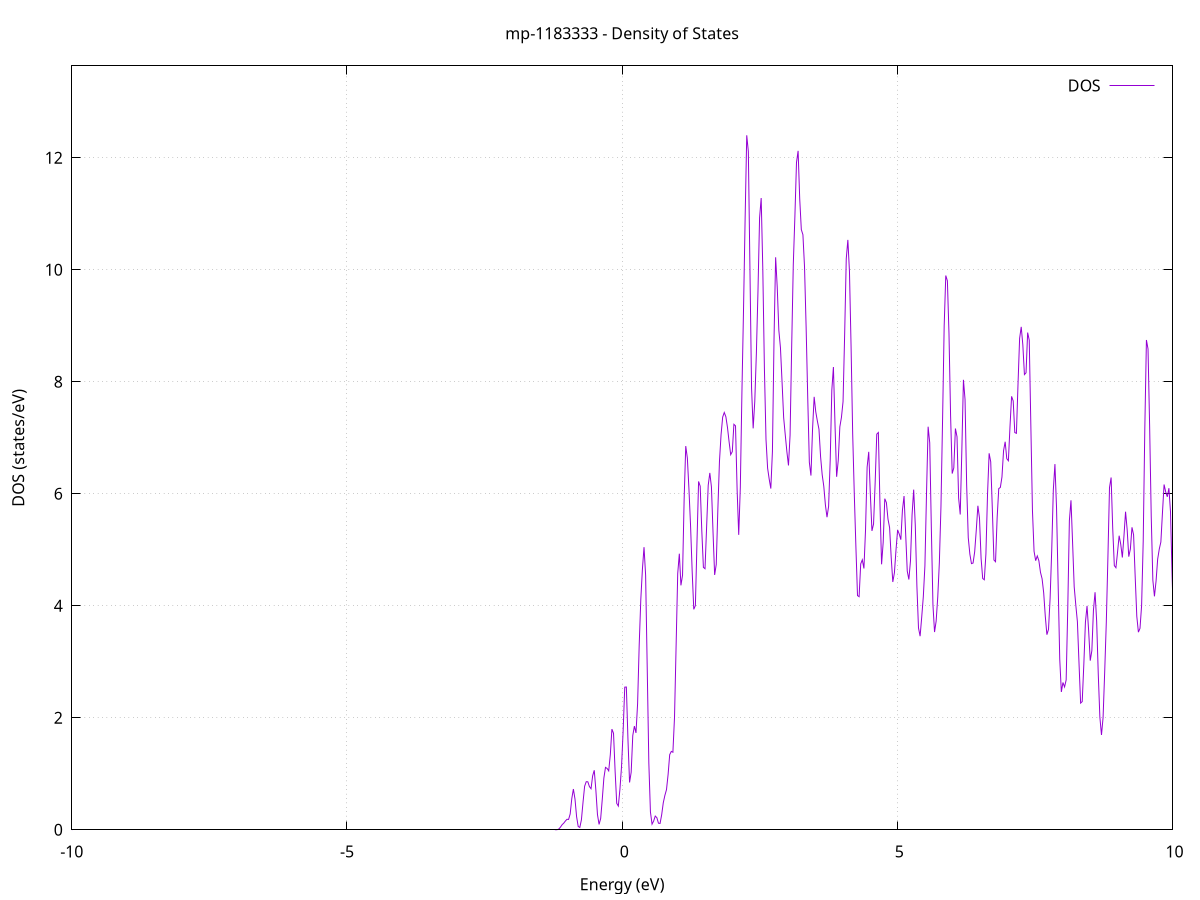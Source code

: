 set title 'mp-1183333 - Density of States'
set xlabel 'Energy (eV)'
set ylabel 'DOS (states/eV)'
set grid
set xrange [-10:10]
set yrange [0:13.643]
set xzeroaxis lt -1
set terminal png size 800,600
set output 'mp-1183333_dos_gnuplot.png'
plot '-' using 1:2 with lines title 'DOS'
-44.284500 0.000000
-44.255300 0.000000
-44.226100 0.000000
-44.197000 0.000000
-44.167800 0.000000
-44.138600 0.000000
-44.109500 0.000000
-44.080300 0.000000
-44.051100 0.000000
-44.022000 0.000000
-43.992800 0.000000
-43.963600 0.000000
-43.934500 0.000000
-43.905300 0.000000
-43.876100 0.000000
-43.847000 0.000000
-43.817800 0.000000
-43.788600 0.000000
-43.759500 0.000000
-43.730300 0.000000
-43.701100 0.000000
-43.672000 0.000000
-43.642800 0.000000
-43.613600 0.000000
-43.584500 0.000000
-43.555300 0.000000
-43.526100 0.000000
-43.497000 0.000000
-43.467800 0.000000
-43.438600 0.000000
-43.409500 0.000000
-43.380300 0.000000
-43.351200 0.000000
-43.322000 0.000000
-43.292800 0.000000
-43.263700 0.000000
-43.234500 0.000000
-43.205300 0.000000
-43.176200 0.000000
-43.147000 0.000000
-43.117800 0.000000
-43.088700 0.000000
-43.059500 0.000000
-43.030300 0.000000
-43.001200 0.000000
-42.972000 0.000000
-42.942800 0.000000
-42.913700 0.000000
-42.884500 0.000000
-42.855300 0.000000
-42.826200 0.000000
-42.797000 0.000000
-42.767800 0.000000
-42.738700 0.000000
-42.709500 0.000000
-42.680300 0.000000
-42.651200 0.000000
-42.622000 0.000000
-42.592800 0.000000
-42.563700 0.000000
-42.534500 0.000000
-42.505300 0.000000
-42.476200 0.000000
-42.447000 0.000000
-42.417800 0.000000
-42.388700 0.000000
-42.359500 0.000000
-42.330400 0.000000
-42.301200 0.000000
-42.272000 0.000000
-42.242900 0.000000
-42.213700 0.000000
-42.184500 0.000000
-42.155400 0.000000
-42.126200 0.000000
-42.097000 0.000000
-42.067900 0.000000
-42.038700 0.000000
-42.009500 0.000000
-41.980400 0.000000
-41.951200 0.000000
-41.922000 0.000000
-41.892900 0.000000
-41.863700 0.000000
-41.834500 0.000000
-41.805400 0.000000
-41.776200 0.001700
-41.747000 0.041400
-41.717900 0.518900
-41.688700 3.388800
-41.659500 11.586000
-41.630400 20.792900
-41.601200 19.616300
-41.572000 9.727000
-41.542900 2.530800
-41.513700 0.344500
-41.484500 0.024400
-41.455400 0.000900
-41.426200 0.000000
-41.397100 0.000000
-41.367900 0.000000
-41.338700 0.000000
-41.309600 0.000000
-41.280400 0.000000
-41.251200 0.000000
-41.222100 0.000000
-41.192900 0.000000
-41.163700 0.000000
-41.134600 0.000000
-41.105400 0.000000
-41.076200 0.000000
-41.047100 0.000000
-41.017900 0.000000
-40.988700 0.000000
-40.959600 0.000000
-40.930400 0.000000
-40.901200 0.000000
-40.872100 0.000000
-40.842900 0.000000
-40.813700 0.000000
-40.784600 0.000000
-40.755400 0.000000
-40.726200 0.000000
-40.697100 0.000000
-40.667900 0.000000
-40.638700 0.000000
-40.609600 0.000000
-40.580400 0.000000
-40.551200 0.000000
-40.522100 0.000000
-40.492900 0.000000
-40.463700 0.000000
-40.434600 0.000000
-40.405400 0.000000
-40.376300 0.000000
-40.347100 0.000000
-40.317900 0.000000
-40.288800 0.000000
-40.259600 0.000000
-40.230400 0.000000
-40.201300 0.000000
-40.172100 0.000000
-40.142900 0.000000
-40.113800 0.000000
-40.084600 0.000000
-40.055400 0.000000
-40.026300 0.000000
-39.997100 0.000000
-39.967900 0.000000
-39.938800 0.000000
-39.909600 0.000000
-39.880400 0.000000
-39.851300 0.000000
-39.822100 0.000000
-39.792900 0.000000
-39.763800 0.000000
-39.734600 0.000000
-39.705400 0.000000
-39.676300 0.000000
-39.647100 0.000000
-39.617900 0.000000
-39.588800 0.000000
-39.559600 0.000000
-39.530400 0.000000
-39.501300 0.000000
-39.472100 0.000000
-39.443000 0.000000
-39.413800 0.000000
-39.384600 0.000000
-39.355500 0.000000
-39.326300 0.000000
-39.297100 0.000000
-39.268000 0.000000
-39.238800 0.000000
-39.209600 0.000000
-39.180500 0.000000
-39.151300 0.000000
-39.122100 0.000000
-39.093000 0.000000
-39.063800 0.000000
-39.034600 0.000000
-39.005500 0.000000
-38.976300 0.000000
-38.947100 0.000000
-38.918000 0.000000
-38.888800 0.000000
-38.859600 0.000000
-38.830500 0.000000
-38.801300 0.000000
-38.772100 0.000000
-38.743000 0.000000
-38.713800 0.000000
-38.684600 0.000000
-38.655500 0.000000
-38.626300 0.000000
-38.597100 0.000000
-38.568000 0.000000
-38.538800 0.000000
-38.509700 0.000000
-38.480500 0.000000
-38.451300 0.000000
-38.422200 0.000000
-38.393000 0.000000
-38.363800 0.000000
-38.334700 0.000000
-38.305500 0.000000
-38.276300 0.000000
-38.247200 0.000000
-38.218000 0.000000
-38.188800 0.000000
-38.159700 0.000000
-38.130500 0.000000
-38.101300 0.000000
-38.072200 0.000000
-38.043000 0.000000
-38.013800 0.000000
-37.984700 0.000000
-37.955500 0.000000
-37.926300 0.000000
-37.897200 0.000000
-37.868000 0.000000
-37.838800 0.000000
-37.809700 0.000000
-37.780500 0.000000
-37.751300 0.000000
-37.722200 0.000000
-37.693000 0.000000
-37.663800 0.000000
-37.634700 0.000000
-37.605500 0.000000
-37.576300 0.000000
-37.547200 0.000000
-37.518000 0.000000
-37.488900 0.000000
-37.459700 0.000000
-37.430500 0.000000
-37.401400 0.000000
-37.372200 0.000000
-37.343000 0.000000
-37.313900 0.000000
-37.284700 0.000000
-37.255500 0.000000
-37.226400 0.000000
-37.197200 0.000000
-37.168000 0.000000
-37.138900 0.000000
-37.109700 0.000000
-37.080500 0.000000
-37.051400 0.000000
-37.022200 0.000000
-36.993000 0.000000
-36.963900 0.000000
-36.934700 0.000000
-36.905500 0.000000
-36.876400 0.000000
-36.847200 0.000000
-36.818000 0.000000
-36.788900 0.000000
-36.759700 0.000000
-36.730500 0.000000
-36.701400 0.000000
-36.672200 0.000000
-36.643000 0.000000
-36.613900 0.000000
-36.584700 0.000000
-36.555600 0.000000
-36.526400 0.000000
-36.497200 0.000000
-36.468100 0.000000
-36.438900 0.000000
-36.409700 0.000000
-36.380600 0.000000
-36.351400 0.000000
-36.322200 0.000000
-36.293100 0.000000
-36.263900 0.000000
-36.234700 0.000000
-36.205600 0.000000
-36.176400 0.000000
-36.147200 0.000000
-36.118100 0.000000
-36.088900 0.000000
-36.059700 0.000000
-36.030600 0.000000
-36.001400 0.000000
-35.972200 0.000000
-35.943100 0.000000
-35.913900 0.000000
-35.884700 0.000000
-35.855600 0.000000
-35.826400 0.000000
-35.797200 0.000000
-35.768100 0.000000
-35.738900 0.000000
-35.709700 0.000000
-35.680600 0.000000
-35.651400 0.000000
-35.622200 0.000000
-35.593100 0.000000
-35.563900 0.000000
-35.534800 0.000000
-35.505600 0.000000
-35.476400 0.000000
-35.447300 0.000000
-35.418100 0.000000
-35.388900 0.000000
-35.359800 0.000000
-35.330600 0.000000
-35.301400 0.000000
-35.272300 0.000000
-35.243100 0.000000
-35.213900 0.000000
-35.184800 0.000000
-35.155600 0.000000
-35.126400 0.000000
-35.097300 0.000000
-35.068100 0.000000
-35.038900 0.000000
-35.009800 0.000000
-34.980600 0.000000
-34.951400 0.000000
-34.922300 0.000000
-34.893100 0.000000
-34.863900 0.000000
-34.834800 0.000000
-34.805600 0.000000
-34.776400 0.000000
-34.747300 0.000000
-34.718100 0.000000
-34.688900 0.000000
-34.659800 0.000000
-34.630600 0.000000
-34.601500 0.000000
-34.572300 0.000000
-34.543100 0.000000
-34.514000 0.000000
-34.484800 0.000000
-34.455600 0.000000
-34.426500 0.000000
-34.397300 0.000000
-34.368100 0.000000
-34.339000 0.000000
-34.309800 0.000000
-34.280600 0.000000
-34.251500 0.000000
-34.222300 0.000000
-34.193100 0.000000
-34.164000 0.000000
-34.134800 0.000000
-34.105600 0.000000
-34.076500 0.000000
-34.047300 0.000000
-34.018100 0.000000
-33.989000 0.000000
-33.959800 0.000000
-33.930600 0.000000
-33.901500 0.000000
-33.872300 0.000000
-33.843100 0.000000
-33.814000 0.000000
-33.784800 0.000000
-33.755600 0.000000
-33.726500 0.000000
-33.697300 0.000000
-33.668100 0.000000
-33.639000 0.000000
-33.609800 0.000000
-33.580700 0.000000
-33.551500 0.000000
-33.522300 0.000000
-33.493200 0.000000
-33.464000 0.000000
-33.434800 0.000000
-33.405700 0.000000
-33.376500 0.000000
-33.347300 0.000000
-33.318200 0.000000
-33.289000 0.000000
-33.259800 0.000000
-33.230700 0.000000
-33.201500 0.000000
-33.172300 0.000000
-33.143200 0.000000
-33.114000 0.000000
-33.084800 0.000000
-33.055700 0.000000
-33.026500 0.000000
-32.997300 0.000000
-32.968200 0.000000
-32.939000 0.000000
-32.909800 0.000000
-32.880700 0.000000
-32.851500 0.000000
-32.822300 0.000000
-32.793200 0.000000
-32.764000 0.000000
-32.734800 0.000000
-32.705700 0.000000
-32.676500 0.000000
-32.647400 0.000000
-32.618200 0.000000
-32.589000 0.000000
-32.559900 0.000000
-32.530700 0.000000
-32.501500 0.000000
-32.472400 0.000000
-32.443200 0.000000
-32.414000 0.000000
-32.384900 0.000000
-32.355700 0.000000
-32.326500 0.000000
-32.297400 0.000000
-32.268200 0.000000
-32.239000 0.000000
-32.209900 0.000000
-32.180700 0.000000
-32.151500 0.000000
-32.122400 0.000000
-32.093200 0.000000
-32.064000 0.000000
-32.034900 0.000000
-32.005700 0.000000
-31.976500 0.000000
-31.947400 0.000000
-31.918200 0.000000
-31.889000 0.000000
-31.859900 0.000000
-31.830700 0.000000
-31.801500 0.000000
-31.772400 0.000000
-31.743200 0.000000
-31.714000 0.000000
-31.684900 0.000000
-31.655700 0.000000
-31.626600 0.000000
-31.597400 0.000000
-31.568200 0.000000
-31.539100 0.000000
-31.509900 0.000000
-31.480700 0.000000
-31.451600 0.000000
-31.422400 0.000000
-31.393200 0.000000
-31.364100 0.000000
-31.334900 0.000000
-31.305700 0.000000
-31.276600 0.000000
-31.247400 0.000000
-31.218200 0.000000
-31.189100 0.000000
-31.159900 0.000000
-31.130700 0.000000
-31.101600 0.000000
-31.072400 0.000000
-31.043200 0.000000
-31.014100 0.000000
-30.984900 0.000000
-30.955700 0.000000
-30.926600 0.000000
-30.897400 0.000000
-30.868200 0.000000
-30.839100 0.000000
-30.809900 0.000000
-30.780700 0.000000
-30.751600 0.000000
-30.722400 0.000000
-30.693300 0.000000
-30.664100 0.000000
-30.634900 0.000000
-30.605800 0.000000
-30.576600 0.000000
-30.547400 0.000000
-30.518300 0.000000
-30.489100 0.000000
-30.459900 0.000000
-30.430800 0.000000
-30.401600 0.000000
-30.372400 0.000000
-30.343300 0.000000
-30.314100 0.000000
-30.284900 0.000000
-30.255800 0.000000
-30.226600 0.000000
-30.197400 0.000000
-30.168300 0.000000
-30.139100 0.000000
-30.109900 0.000000
-30.080800 0.000000
-30.051600 0.000000
-30.022400 0.000000
-29.993300 0.000000
-29.964100 0.000000
-29.934900 0.000000
-29.905800 0.000000
-29.876600 0.000000
-29.847400 0.000000
-29.818300 0.000000
-29.789100 0.000000
-29.759900 0.000000
-29.730800 0.000000
-29.701600 0.000000
-29.672500 0.000000
-29.643300 0.000000
-29.614100 0.000000
-29.585000 0.000000
-29.555800 0.000000
-29.526600 0.000000
-29.497500 0.000000
-29.468300 0.000000
-29.439100 0.000000
-29.410000 0.000000
-29.380800 0.000000
-29.351600 0.000000
-29.322500 0.000000
-29.293300 0.000000
-29.264100 0.000000
-29.235000 0.000000
-29.205800 0.000000
-29.176600 0.000000
-29.147500 0.000000
-29.118300 0.000000
-29.089100 0.000000
-29.060000 0.000000
-29.030800 0.000000
-29.001600 0.000000
-28.972500 0.000000
-28.943300 0.000000
-28.914100 0.000000
-28.885000 0.000000
-28.855800 0.000000
-28.826600 0.000000
-28.797500 0.000000
-28.768300 0.000000
-28.739200 0.000000
-28.710000 0.000000
-28.680800 0.000000
-28.651700 0.000000
-28.622500 0.000000
-28.593300 0.000000
-28.564200 0.000000
-28.535000 0.000000
-28.505800 0.000000
-28.476700 0.000000
-28.447500 0.000000
-28.418300 0.000000
-28.389200 0.000000
-28.360000 0.000000
-28.330800 0.000000
-28.301700 0.000000
-28.272500 0.000000
-28.243300 0.000000
-28.214200 0.000000
-28.185000 0.000000
-28.155800 0.000000
-28.126700 0.000000
-28.097500 0.000000
-28.068300 0.000000
-28.039200 0.000000
-28.010000 0.000000
-27.980800 0.000000
-27.951700 0.000000
-27.922500 0.000000
-27.893300 0.000000
-27.864200 0.000000
-27.835000 0.000000
-27.805800 0.000000
-27.776700 0.000000
-27.747500 0.000000
-27.718400 0.000000
-27.689200 0.000000
-27.660000 0.000000
-27.630900 0.000000
-27.601700 0.000000
-27.572500 0.000000
-27.543400 0.000000
-27.514200 0.000000
-27.485000 0.000000
-27.455900 0.000000
-27.426700 0.000000
-27.397500 0.000000
-27.368400 0.000000
-27.339200 0.000000
-27.310000 0.000000
-27.280900 0.000000
-27.251700 0.000000
-27.222500 0.000000
-27.193400 0.000000
-27.164200 0.000000
-27.135000 0.000000
-27.105900 0.000000
-27.076700 0.000000
-27.047500 0.000000
-27.018400 0.000000
-26.989200 0.000000
-26.960000 0.000000
-26.930900 0.000000
-26.901700 0.000000
-26.872500 0.000000
-26.843400 0.000000
-26.814200 0.000000
-26.785100 0.000000
-26.755900 0.000000
-26.726700 0.000000
-26.697600 0.000000
-26.668400 0.000000
-26.639200 0.000000
-26.610100 0.000000
-26.580900 0.000000
-26.551700 0.000000
-26.522600 0.000000
-26.493400 0.000000
-26.464200 0.000300
-26.435100 0.008600
-26.405900 0.134500
-26.376700 1.173400
-26.347600 5.833500
-26.318400 17.286000
-26.289200 33.480500
-26.260100 47.299700
-26.230900 49.114400
-26.201700 33.740300
-26.172600 13.909200
-26.143400 3.276600
-26.114200 0.431700
-26.085100 0.031400
-26.055900 0.001200
-26.026700 0.000000
-25.997600 0.000000
-25.968400 0.000000
-25.939200 0.000000
-25.910100 0.000000
-25.880900 0.000000
-25.851700 0.000000
-25.822600 0.000000
-25.793400 0.000000
-25.764300 0.000000
-25.735100 0.000000
-25.705900 0.000000
-25.676800 0.000000
-25.647600 0.000000
-25.618400 0.000000
-25.589300 0.000000
-25.560100 0.000000
-25.530900 0.000000
-25.501800 0.000000
-25.472600 0.000000
-25.443400 0.000000
-25.414300 0.000000
-25.385100 0.000000
-25.355900 0.000000
-25.326800 0.000000
-25.297600 0.000000
-25.268400 0.000000
-25.239300 0.000000
-25.210100 0.000000
-25.180900 0.000000
-25.151800 0.000000
-25.122600 0.000000
-25.093400 0.000000
-25.064300 0.000000
-25.035100 0.000000
-25.005900 0.000000
-24.976800 0.000000
-24.947600 0.000000
-24.918400 0.000000
-24.889300 0.000000
-24.860100 0.000000
-24.831000 0.000000
-24.801800 0.000000
-24.772600 0.000000
-24.743500 0.000000
-24.714300 0.000000
-24.685100 0.000000
-24.656000 0.000000
-24.626800 0.000000
-24.597600 0.000000
-24.568500 0.000000
-24.539300 0.000000
-24.510100 0.000000
-24.481000 0.000000
-24.451800 0.000000
-24.422600 0.000000
-24.393500 0.000000
-24.364300 0.000000
-24.335100 0.000000
-24.306000 0.000000
-24.276800 0.000000
-24.247600 0.000000
-24.218500 0.000000
-24.189300 0.000000
-24.160100 0.000000
-24.131000 0.000000
-24.101800 0.000000
-24.072600 0.000000
-24.043500 0.000000
-24.014300 0.000000
-23.985100 0.000000
-23.956000 0.000000
-23.926800 0.000000
-23.897600 0.000000
-23.868500 0.000000
-23.839300 0.000000
-23.810200 0.000000
-23.781000 0.000000
-23.751800 0.000000
-23.722700 0.000000
-23.693500 0.000000
-23.664300 0.000000
-23.635200 0.000000
-23.606000 0.000000
-23.576800 0.000000
-23.547700 0.000000
-23.518500 0.000000
-23.489300 0.000000
-23.460200 0.000000
-23.431000 0.000000
-23.401800 0.000000
-23.372700 0.000000
-23.343500 0.000000
-23.314300 0.000000
-23.285200 0.000000
-23.256000 0.000000
-23.226800 0.000000
-23.197700 0.000000
-23.168500 0.000000
-23.139300 0.000000
-23.110200 0.000000
-23.081000 0.000000
-23.051800 0.000000
-23.022700 0.000000
-22.993500 0.000000
-22.964300 0.000000
-22.935200 0.000000
-22.906000 0.000000
-22.876900 0.000000
-22.847700 0.000000
-22.818500 0.000000
-22.789400 0.000000
-22.760200 0.000000
-22.731000 0.000000
-22.701900 0.000000
-22.672700 0.000000
-22.643500 0.000000
-22.614400 0.000000
-22.585200 0.000000
-22.556000 0.000000
-22.526900 0.000000
-22.497700 0.000000
-22.468500 0.000000
-22.439400 0.000000
-22.410200 0.000000
-22.381000 0.000000
-22.351900 0.000000
-22.322700 0.000000
-22.293500 0.000000
-22.264400 0.000000
-22.235200 0.000000
-22.206000 0.000000
-22.176900 0.000000
-22.147700 0.000000
-22.118500 0.000000
-22.089400 0.000000
-22.060200 0.000000
-22.031000 0.000000
-22.001900 0.000000
-21.972700 0.000000
-21.943500 0.000000
-21.914400 0.000000
-21.885200 0.000000
-21.856100 0.000000
-21.826900 0.000100
-21.797700 0.003500
-21.768600 0.088900
-21.739400 1.189800
-21.710200 8.342100
-21.681100 30.752800
-21.651900 59.769500
-21.622700 61.330700
-21.593600 33.221600
-21.564400 9.483500
-21.535200 1.422400
-21.506100 0.111700
-21.476900 0.004600
-21.447700 0.000100
-21.418600 0.000000
-21.389400 0.000000
-21.360200 0.000000
-21.331100 0.000000
-21.301900 0.000000
-21.272700 0.000000
-21.243600 0.000000
-21.214400 0.000000
-21.185200 0.000000
-21.156100 0.000000
-21.126900 0.000000
-21.097700 0.000000
-21.068600 0.000000
-21.039400 0.000000
-21.010200 0.000000
-20.981100 0.000000
-20.951900 0.000000
-20.922800 0.000000
-20.893600 0.000000
-20.864400 0.000000
-20.835300 0.000000
-20.806100 0.000000
-20.776900 0.000000
-20.747800 0.000000
-20.718600 0.000000
-20.689400 0.000000
-20.660300 0.000000
-20.631100 0.000000
-20.601900 0.000000
-20.572800 0.000000
-20.543600 0.000000
-20.514400 0.000000
-20.485300 0.000000
-20.456100 0.000000
-20.426900 0.000000
-20.397800 0.000000
-20.368600 0.000000
-20.339400 0.000000
-20.310300 0.000000
-20.281100 0.000000
-20.251900 0.000000
-20.222800 0.000000
-20.193600 0.000000
-20.164400 0.000000
-20.135300 0.000000
-20.106100 0.000000
-20.076900 0.000000
-20.047800 0.000000
-20.018600 0.000000
-19.989400 0.000000
-19.960300 0.000000
-19.931100 0.000000
-19.902000 0.000000
-19.872800 0.000000
-19.843600 0.000000
-19.814500 0.000000
-19.785300 0.000000
-19.756100 0.000000
-19.727000 0.000000
-19.697800 0.000000
-19.668600 0.000000
-19.639500 0.000000
-19.610300 0.000000
-19.581100 0.000000
-19.552000 0.000000
-19.522800 0.000000
-19.493600 0.000000
-19.464500 0.000000
-19.435300 0.000000
-19.406100 0.000000
-19.377000 0.000000
-19.347800 0.000000
-19.318600 0.000000
-19.289500 0.000000
-19.260300 0.000000
-19.231100 0.000000
-19.202000 0.000000
-19.172800 0.000000
-19.143600 0.000000
-19.114500 0.000000
-19.085300 0.000000
-19.056100 0.000000
-19.027000 0.000000
-18.997800 0.000000
-18.968700 0.000000
-18.939500 0.000000
-18.910300 0.000000
-18.881200 0.000000
-18.852000 0.000000
-18.822800 0.000000
-18.793700 0.000000
-18.764500 0.000000
-18.735300 0.000000
-18.706200 0.000000
-18.677000 0.000000
-18.647800 0.000000
-18.618700 0.000000
-18.589500 0.000000
-18.560300 0.000000
-18.531200 0.000000
-18.502000 0.000000
-18.472800 0.000000
-18.443700 0.000000
-18.414500 0.000000
-18.385300 0.000000
-18.356200 0.000000
-18.327000 0.000000
-18.297800 0.000000
-18.268700 0.000000
-18.239500 0.000000
-18.210300 0.000000
-18.181200 0.000000
-18.152000 0.000000
-18.122800 0.000000
-18.093700 0.000000
-18.064500 0.000000
-18.035300 0.000000
-18.006200 0.000000
-17.977000 0.000000
-17.947900 0.000000
-17.918700 0.000000
-17.889500 0.000000
-17.860400 0.000000
-17.831200 0.000000
-17.802000 0.000000
-17.772900 0.000000
-17.743700 0.000000
-17.714500 0.000000
-17.685400 0.000000
-17.656200 0.000000
-17.627000 0.000000
-17.597900 0.000000
-17.568700 0.000000
-17.539500 0.000000
-17.510400 0.000000
-17.481200 0.000000
-17.452000 0.000000
-17.422900 0.000000
-17.393700 0.000000
-17.364500 0.000000
-17.335400 0.000000
-17.306200 0.000000
-17.277000 0.000000
-17.247900 0.000000
-17.218700 0.000000
-17.189500 0.000000
-17.160400 0.000000
-17.131200 0.000000
-17.102000 0.000000
-17.072900 0.000000
-17.043700 0.000000
-17.014600 0.000000
-16.985400 0.000000
-16.956200 0.000000
-16.927100 0.000000
-16.897900 0.000000
-16.868700 0.000000
-16.839600 0.000000
-16.810400 0.000000
-16.781200 0.000000
-16.752100 0.000000
-16.722900 0.000000
-16.693700 0.000000
-16.664600 0.000000
-16.635400 0.000000
-16.606200 0.000000
-16.577100 0.000000
-16.547900 0.000000
-16.518700 0.000000
-16.489600 0.000000
-16.460400 0.000000
-16.431200 0.000000
-16.402100 0.000000
-16.372900 0.000000
-16.343700 0.000000
-16.314600 0.000000
-16.285400 0.000000
-16.256200 0.000000
-16.227100 0.000000
-16.197900 0.000000
-16.168700 0.000000
-16.139600 0.000000
-16.110400 0.000000
-16.081200 0.000000
-16.052100 0.000000
-16.022900 0.000000
-15.993800 0.000000
-15.964600 0.000000
-15.935400 0.000000
-15.906300 0.000000
-15.877100 0.000000
-15.847900 0.000000
-15.818800 0.000000
-15.789600 0.000000
-15.760400 0.000000
-15.731300 0.000000
-15.702100 0.000000
-15.672900 0.000000
-15.643800 0.000000
-15.614600 0.000000
-15.585400 0.000000
-15.556300 0.000000
-15.527100 0.000000
-15.497900 0.000000
-15.468800 0.000000
-15.439600 0.000000
-15.410400 0.000000
-15.381300 0.000000
-15.352100 0.000000
-15.322900 0.000000
-15.293800 0.000000
-15.264600 0.000000
-15.235400 0.000000
-15.206300 0.000000
-15.177100 0.000000
-15.147900 0.000000
-15.118800 0.000000
-15.089600 0.000000
-15.060500 0.000000
-15.031300 0.000000
-15.002100 0.000000
-14.973000 0.000000
-14.943800 0.000000
-14.914600 0.000000
-14.885500 0.000000
-14.856300 0.000000
-14.827100 0.000000
-14.798000 0.000000
-14.768800 0.000000
-14.739600 0.000000
-14.710500 0.000000
-14.681300 0.000000
-14.652100 0.000000
-14.623000 0.000000
-14.593800 0.000000
-14.564600 0.000000
-14.535500 0.000000
-14.506300 0.000000
-14.477100 0.000000
-14.448000 0.000000
-14.418800 0.000000
-14.389600 0.000000
-14.360500 0.000000
-14.331300 0.000000
-14.302100 0.000000
-14.273000 0.000000
-14.243800 0.000000
-14.214600 0.000000
-14.185500 0.000000
-14.156300 0.000000
-14.127100 0.000000
-14.098000 0.000000
-14.068800 0.000000
-14.039700 0.000000
-14.010500 0.000000
-13.981300 0.000000
-13.952200 0.000000
-13.923000 0.000000
-13.893800 0.000000
-13.864700 0.000000
-13.835500 0.000000
-13.806300 0.000000
-13.777200 0.000000
-13.748000 0.000000
-13.718800 0.000000
-13.689700 0.000000
-13.660500 0.000000
-13.631300 0.000000
-13.602200 0.000000
-13.573000 0.000000
-13.543800 0.000000
-13.514700 0.000000
-13.485500 0.000000
-13.456300 0.000000
-13.427200 0.000000
-13.398000 0.000000
-13.368800 0.000000
-13.339700 0.000000
-13.310500 0.000000
-13.281300 0.000000
-13.252200 0.000000
-13.223000 0.000000
-13.193800 0.000000
-13.164700 0.000000
-13.135500 0.000000
-13.106400 0.000000
-13.077200 0.000000
-13.048000 0.000000
-13.018900 0.000000
-12.989700 0.000000
-12.960500 0.000000
-12.931400 0.000000
-12.902200 0.000000
-12.873000 0.000000
-12.843900 0.000000
-12.814700 0.000000
-12.785500 0.000000
-12.756400 0.000000
-12.727200 0.000000
-12.698000 0.000000
-12.668900 0.000000
-12.639700 0.000000
-12.610500 0.000000
-12.581400 0.000000
-12.552200 0.000000
-12.523000 0.000000
-12.493900 0.000000
-12.464700 0.000000
-12.435500 0.000000
-12.406400 0.000000
-12.377200 0.000000
-12.348000 0.000000
-12.318900 0.000000
-12.289700 0.000000
-12.260500 0.000000
-12.231400 0.000000
-12.202200 0.000000
-12.173000 0.000000
-12.143900 0.000100
-12.114700 0.001400
-12.085600 0.021600
-12.056400 0.184200
-12.027200 0.899500
-11.998100 2.663300
-11.968900 5.298000
-11.939700 8.163000
-11.910600 11.058700
-11.881400 14.063400
-11.852200 17.061700
-11.823100 19.888800
-11.793900 22.637900
-11.764700 25.632700
-11.735600 28.023200
-11.706400 26.847300
-11.677200 22.043100
-11.648100 18.918400
-11.618900 20.168300
-11.589700 22.953400
-11.560600 25.692500
-11.531400 28.485900
-11.502200 29.950800
-11.473100 30.314000
-11.443900 31.951000
-11.414700 35.779900
-11.385600 41.255600
-11.356400 45.124600
-11.327200 40.653800
-11.298100 26.432700
-11.268900 11.367800
-11.239700 3.071800
-11.210600 0.503900
-11.181400 0.048700
-11.152300 0.002700
-11.123100 0.000100
-11.093900 0.000000
-11.064800 0.000000
-11.035600 0.000000
-11.006400 0.000000
-10.977300 0.000000
-10.948100 0.000000
-10.918900 0.000000
-10.889800 0.000000
-10.860600 0.000000
-10.831400 0.000000
-10.802300 0.000000
-10.773100 0.000000
-10.743900 0.000000
-10.714800 0.000000
-10.685600 0.000000
-10.656400 0.000000
-10.627300 0.000000
-10.598100 0.000000
-10.568900 0.000000
-10.539800 0.000000
-10.510600 0.000000
-10.481400 0.000000
-10.452300 0.000000
-10.423100 0.000000
-10.393900 0.000000
-10.364800 0.000000
-10.335600 0.000000
-10.306400 0.000000
-10.277300 0.000000
-10.248100 0.000000
-10.218900 0.000000
-10.189800 0.000000
-10.160600 0.000000
-10.131500 0.000000
-10.102300 0.000000
-10.073100 0.000000
-10.044000 0.000000
-10.014800 0.000000
-9.985600 0.000000
-9.956500 0.000000
-9.927300 0.000000
-9.898100 0.000000
-9.869000 0.000000
-9.839800 0.000000
-9.810600 0.000000
-9.781500 0.000000
-9.752300 0.000000
-9.723100 0.000000
-9.694000 0.000000
-9.664800 0.000000
-9.635600 0.000000
-9.606500 0.000000
-9.577300 0.000000
-9.548100 0.000000
-9.519000 0.000000
-9.489800 0.000000
-9.460600 0.000000
-9.431500 0.000000
-9.402300 0.000000
-9.373100 0.000000
-9.344000 0.000000
-9.314800 0.000000
-9.285600 0.000000
-9.256500 0.000000
-9.227300 0.000000
-9.198200 0.000000
-9.169000 0.000000
-9.139800 0.000000
-9.110700 0.000000
-9.081500 0.000000
-9.052300 0.000000
-9.023200 0.000000
-8.994000 0.000000
-8.964800 0.000000
-8.935700 0.000000
-8.906500 0.000000
-8.877300 0.000000
-8.848200 0.000000
-8.819000 0.000000
-8.789800 0.000000
-8.760700 0.000000
-8.731500 0.000000
-8.702300 0.000000
-8.673200 0.000000
-8.644000 0.000000
-8.614800 0.000000
-8.585700 0.000000
-8.556500 0.000000
-8.527300 0.000000
-8.498200 0.000000
-8.469000 0.000000
-8.439800 0.000000
-8.410700 0.000000
-8.381500 0.000000
-8.352300 0.000000
-8.323200 0.000000
-8.294000 0.000000
-8.264800 0.000000
-8.235700 0.000000
-8.206500 0.000000
-8.177400 0.000000
-8.148200 0.000000
-8.119000 0.000000
-8.089900 0.000000
-8.060700 0.000000
-8.031500 0.000000
-8.002400 0.000000
-7.973200 0.000000
-7.944000 0.000000
-7.914900 0.000000
-7.885700 0.000000
-7.856500 0.000000
-7.827400 0.000000
-7.798200 0.000000
-7.769000 0.000000
-7.739900 0.000000
-7.710700 0.000000
-7.681500 0.000000
-7.652400 0.000000
-7.623200 0.000000
-7.594000 0.000000
-7.564900 0.000000
-7.535700 0.000000
-7.506500 0.000000
-7.477400 0.000000
-7.448200 0.000000
-7.419000 0.000000
-7.389900 0.000000
-7.360700 0.000000
-7.331500 0.000000
-7.302400 0.000000
-7.273200 0.000000
-7.244100 0.000000
-7.214900 0.000000
-7.185700 0.000000
-7.156600 0.000000
-7.127400 0.000000
-7.098200 0.000000
-7.069100 0.000000
-7.039900 0.000000
-7.010700 0.000000
-6.981600 0.000000
-6.952400 0.000000
-6.923200 0.000000
-6.894100 0.000000
-6.864900 0.000000
-6.835700 0.000000
-6.806600 0.000000
-6.777400 0.000000
-6.748200 0.000000
-6.719100 0.000000
-6.689900 0.000000
-6.660700 0.000000
-6.631600 0.000000
-6.602400 0.000000
-6.573200 0.000000
-6.544100 0.000000
-6.514900 0.000000
-6.485700 0.000000
-6.456600 0.000000
-6.427400 0.000000
-6.398200 0.000000
-6.369100 0.000000
-6.339900 0.000000
-6.310700 0.000000
-6.281600 0.000000
-6.252400 0.000000
-6.223300 0.000000
-6.194100 0.000000
-6.164900 0.000000
-6.135800 0.000000
-6.106600 0.000000
-6.077400 0.000000
-6.048300 0.000000
-6.019100 0.000000
-5.989900 0.000000
-5.960800 0.000000
-5.931600 0.000000
-5.902400 0.000000
-5.873300 0.000000
-5.844100 0.000000
-5.814900 0.000000
-5.785800 0.000000
-5.756600 0.000000
-5.727400 0.000000
-5.698300 0.000000
-5.669100 0.000000
-5.639900 0.000000
-5.610800 0.000000
-5.581600 0.000000
-5.552400 0.000000
-5.523300 0.000000
-5.494100 0.000000
-5.464900 0.000000
-5.435800 0.000000
-5.406600 0.000000
-5.377400 0.000000
-5.348300 0.000000
-5.319100 0.000000
-5.290000 0.000000
-5.260800 0.000000
-5.231600 0.000000
-5.202500 0.000000
-5.173300 0.000000
-5.144100 0.000000
-5.115000 0.000000
-5.085800 0.000000
-5.056600 0.000000
-5.027500 0.000000
-4.998300 0.000000
-4.969100 0.000000
-4.940000 0.000000
-4.910800 0.000000
-4.881600 0.000000
-4.852500 0.000000
-4.823300 0.000000
-4.794100 0.000000
-4.765000 0.000000
-4.735800 0.000000
-4.706600 0.000000
-4.677500 0.000000
-4.648300 0.000000
-4.619100 0.000000
-4.590000 0.000000
-4.560800 0.000000
-4.531600 0.000000
-4.502500 0.000000
-4.473300 0.000000
-4.444100 0.000000
-4.415000 0.000000
-4.385800 0.000000
-4.356600 0.000000
-4.327500 0.000000
-4.298300 0.000000
-4.269200 0.000000
-4.240000 0.000000
-4.210800 0.000000
-4.181700 0.000000
-4.152500 0.000000
-4.123300 0.000000
-4.094200 0.000000
-4.065000 0.000000
-4.035800 0.000000
-4.006700 0.000000
-3.977500 0.000000
-3.948300 0.000000
-3.919200 0.000000
-3.890000 0.000000
-3.860800 0.000000
-3.831700 0.000000
-3.802500 0.000000
-3.773300 0.000000
-3.744200 0.000000
-3.715000 0.000000
-3.685800 0.000000
-3.656700 0.000000
-3.627500 0.000000
-3.598300 0.000000
-3.569200 0.000000
-3.540000 0.000000
-3.510800 0.000000
-3.481700 0.000000
-3.452500 0.000000
-3.423300 0.000000
-3.394200 0.000000
-3.365000 0.000000
-3.335900 0.000000
-3.306700 0.000000
-3.277500 0.000000
-3.248400 0.000000
-3.219200 0.000000
-3.190000 0.000000
-3.160900 0.000000
-3.131700 0.000000
-3.102500 0.000000
-3.073400 0.000000
-3.044200 0.000000
-3.015000 0.000000
-2.985900 0.000000
-2.956700 0.000000
-2.927500 0.000000
-2.898400 0.000000
-2.869200 0.000000
-2.840000 0.000000
-2.810900 0.000000
-2.781700 0.000000
-2.752500 0.000000
-2.723400 0.000000
-2.694200 0.000000
-2.665000 0.000000
-2.635900 0.000000
-2.606700 0.000000
-2.577500 0.000000
-2.548400 0.000000
-2.519200 0.000000
-2.490000 0.000000
-2.460900 0.000000
-2.431700 0.000000
-2.402500 0.000000
-2.373400 0.000000
-2.344200 0.000000
-2.315100 0.000000
-2.285900 0.000000
-2.256700 0.000000
-2.227600 0.000000
-2.198400 0.000000
-2.169200 0.000000
-2.140100 0.000000
-2.110900 0.000000
-2.081700 0.000000
-2.052600 0.000000
-2.023400 0.000000
-1.994200 0.000000
-1.965100 0.000000
-1.935900 0.000000
-1.906700 0.000000
-1.877600 0.000000
-1.848400 0.000000
-1.819200 0.000000
-1.790100 0.000000
-1.760900 0.000000
-1.731700 0.000000
-1.702600 0.000000
-1.673400 0.000000
-1.644200 0.000000
-1.615100 0.000000
-1.585900 0.000000
-1.556700 0.000000
-1.527600 0.000000
-1.498400 0.000000
-1.469200 0.000000
-1.440100 0.000000
-1.410900 0.000000
-1.381800 0.000000
-1.352600 0.000000
-1.323400 0.000000
-1.294300 0.000000
-1.265100 0.000000
-1.235900 0.000000
-1.206800 0.000200
-1.177600 0.002400
-1.148400 0.015000
-1.119300 0.049400
-1.090100 0.091400
-1.060900 0.118600
-1.031800 0.155800
-1.002600 0.187200
-0.973400 0.184700
-0.944300 0.282600
-0.915100 0.555800
-0.885900 0.727400
-0.856800 0.549000
-0.827600 0.233200
-0.798400 0.058200
-0.769300 0.041600
-0.740100 0.178200
-0.710900 0.490600
-0.681800 0.777300
-0.652600 0.858500
-0.623400 0.856900
-0.594300 0.770900
-0.565100 0.733300
-0.535900 0.963700
-0.506800 1.062900
-0.477600 0.707700
-0.448400 0.271400
-0.419300 0.095700
-0.390100 0.202400
-0.361000 0.545000
-0.331800 0.924200
-0.302600 1.114300
-0.273500 1.095400
-0.244300 1.052100
-0.215100 1.338700
-0.186000 1.797700
-0.156800 1.723700
-0.127600 1.043100
-0.098500 0.472500
-0.069300 0.423400
-0.040100 0.725700
-0.011000 1.129600
0.018200 1.768300
0.047400 2.547300
0.076500 2.549600
0.105700 1.610600
0.134900 0.845000
0.164000 1.027100
0.193200 1.683200
0.222400 1.851100
0.251500 1.729900
0.280700 2.249100
0.309900 3.300300
0.339000 4.112600
0.368200 4.652100
0.397400 5.047300
0.426500 4.546900
0.455700 2.889800
0.484900 1.194400
0.514000 0.318500
0.543200 0.100100
0.572300 0.156200
0.601500 0.244900
0.630700 0.215900
0.659800 0.117500
0.689000 0.113000
0.718200 0.268100
0.747300 0.481600
0.776500 0.613700
0.805700 0.716600
0.834800 0.985500
0.864000 1.341300
0.893200 1.399600
0.922300 1.385100
0.951500 2.009100
0.980700 3.291100
1.009800 4.576200
1.039000 4.930600
1.068200 4.365100
1.097300 4.546800
1.126500 5.908000
1.155700 6.852700
1.184800 6.639200
1.214000 6.080600
1.243200 5.429400
1.272300 4.615400
1.301500 3.937100
1.330700 4.003600
1.359800 5.137900
1.389000 6.221100
1.418200 6.136400
1.447300 5.337800
1.476500 4.686900
1.505700 4.662500
1.534800 5.406700
1.564000 6.154300
1.593100 6.373200
1.622300 6.123500
1.651500 5.310500
1.680600 4.551400
1.709800 4.738900
1.739000 5.719700
1.768100 6.574900
1.797300 7.054500
1.826500 7.369400
1.855600 7.452700
1.884800 7.376100
1.914000 7.184600
1.943100 6.931400
1.972300 6.699400
2.001500 6.753000
2.030600 7.241700
2.059800 7.214100
2.089000 6.076800
2.118100 5.267600
2.147300 6.116000
2.176500 7.819500
2.205600 9.301300
2.234800 10.931100
2.264000 12.402900
2.293100 12.113100
2.322300 10.008900
2.351500 7.886100
2.380600 7.169100
2.409800 7.645700
2.439000 8.511200
2.468100 9.622500
2.497300 10.930700
2.526400 11.282400
2.555600 10.022500
2.584800 8.242300
2.613900 6.971000
2.643100 6.458400
2.672300 6.260400
2.701400 6.093700
2.730600 6.754400
2.759800 8.774700
2.788900 10.224600
2.818100 9.690500
2.847300 8.918500
2.876400 8.610200
2.905600 7.997000
2.934800 7.359800
2.963900 7.052200
2.993100 6.752900
3.022300 6.506700
3.051400 7.047600
3.080600 8.637400
3.109800 10.096300
3.138900 10.957000
3.168100 11.919600
3.197300 12.125200
3.226400 11.269900
3.255600 10.719100
3.284800 10.627500
3.313900 10.052200
3.343100 8.971200
3.372300 7.712300
3.401400 6.562700
3.430600 6.326300
3.459800 7.157200
3.488900 7.731800
3.518100 7.464300
3.547200 7.299600
3.576400 7.153700
3.605600 6.663500
3.634700 6.342500
3.663900 6.134300
3.693100 5.802900
3.722200 5.582100
3.751400 5.776700
3.780600 6.604000
3.809700 7.848300
3.838900 8.264900
3.868100 7.224300
3.897200 6.304300
3.926400 6.593300
3.955600 7.196700
3.984700 7.365700
4.013900 7.647400
4.043100 8.851200
4.072200 10.198300
4.101400 10.535400
4.130600 9.967200
4.159700 8.629400
4.188900 7.070200
4.218100 5.996300
4.247200 5.056600
4.276400 4.182600
4.305600 4.162800
4.334700 4.747900
4.363900 4.822000
4.393100 4.666700
4.422200 5.350000
4.451400 6.477300
4.480500 6.749800
4.509700 5.998700
4.538900 5.337600
4.568000 5.461000
4.597200 6.196500
4.626400 7.066500
4.655500 7.095300
4.684700 5.820300
4.713900 4.741000
4.743000 5.131700
4.772200 5.913300
4.801400 5.842800
4.830500 5.549000
4.859700 5.396200
4.888900 4.862000
4.918000 4.425500
4.947200 4.590800
4.976400 5.002000
5.005500 5.355700
5.034700 5.282100
5.063900 5.181300
5.093000 5.710400
5.122200 5.960700
5.151400 5.290100
5.180500 4.620200
5.209700 4.469800
5.238900 4.799200
5.268000 5.626900
5.297200 6.075100
5.326400 5.440200
5.355500 4.355900
5.384700 3.605100
5.413900 3.457700
5.443000 3.795900
5.472200 4.160700
5.501300 4.715000
5.530500 6.010000
5.559700 7.198400
5.588800 6.910200
5.618000 5.401600
5.647200 4.016700
5.676300 3.531300
5.705500 3.726700
5.734700 4.158000
5.763800 4.774400
5.793000 5.773600
5.822200 7.323800
5.851300 8.995600
5.880500 9.898500
5.909700 9.804000
5.938800 8.861800
5.968000 7.389500
5.997200 6.361800
6.026300 6.463700
6.055500 7.166400
6.084700 7.018700
6.113800 5.926600
6.143000 5.630500
6.172200 6.773100
6.201300 8.036100
6.230500 7.685300
6.259700 6.161600
6.288800 5.218300
6.318000 4.923100
6.347200 4.753500
6.376300 4.763800
6.405500 4.964500
6.434600 5.350800
6.463800 5.786900
6.493000 5.566000
6.522100 4.846200
6.551300 4.488100
6.580500 4.465000
6.609600 4.926000
6.638800 5.983200
6.668000 6.723600
6.697100 6.570900
6.726300 5.733000
6.755500 4.818600
6.784600 4.787400
6.813800 5.572100
6.843000 6.092700
6.872100 6.114600
6.901300 6.300500
6.930500 6.771900
6.959600 6.929900
6.988800 6.627400
7.018000 6.591000
7.047100 7.196900
7.076300 7.740700
7.105500 7.658100
7.134600 7.093800
7.163800 7.080500
7.193000 7.960500
7.222100 8.776100
7.251300 8.982100
7.280500 8.660500
7.309600 8.129600
7.338800 8.161600
7.368000 8.879700
7.397100 8.744600
7.426300 7.213600
7.455400 5.701000
7.484600 4.974400
7.513800 4.805900
7.542900 4.890500
7.572100 4.804300
7.601300 4.597800
7.630400 4.483100
7.659600 4.230500
7.688800 3.809300
7.717900 3.484300
7.747100 3.579300
7.776300 4.134800
7.805400 4.990400
7.834600 6.071100
7.863800 6.530600
7.892900 5.750000
7.922100 4.386500
7.951300 3.044800
7.980400 2.461700
8.009600 2.630500
8.038800 2.550600
8.067900 2.675900
8.097100 3.963100
8.126300 5.522500
8.155400 5.884500
8.184600 5.128100
8.213800 4.340300
8.242900 4.014000
8.272100 3.715400
8.301300 2.977300
8.330400 2.262100
8.359600 2.289200
8.388700 2.952100
8.417900 3.707800
8.447100 3.998200
8.476200 3.557800
8.505400 3.020600
8.534600 3.197500
8.563700 3.922200
8.592900 4.241900
8.622100 3.723000
8.651200 2.778900
8.680400 2.009400
8.709600 1.693400
8.738700 2.003100
8.767900 2.816100
8.797100 3.702600
8.826200 4.856400
8.855400 6.112700
8.884600 6.291500
8.913700 5.384200
8.942900 4.717700
8.972100 4.680200
9.001200 4.955900
9.030400 5.252100
9.059600 5.098400
9.088700 4.863300
9.117900 5.244300
9.147100 5.680700
9.176200 5.361300
9.205400 4.877900
9.234600 5.014100
9.263700 5.401700
9.292900 5.268100
9.322000 4.523800
9.351200 3.813400
9.380400 3.529200
9.409500 3.597700
9.438700 4.004400
9.467900 5.155800
9.497000 7.166600
9.526200 8.747300
9.555400 8.587200
9.584500 7.210600
9.613700 5.595300
9.642900 4.459600
9.672000 4.169500
9.701200 4.440500
9.730400 4.833200
9.759500 5.012300
9.788700 5.139500
9.817900 5.668000
9.847000 6.166400
9.876200 6.035100
9.905400 5.946800
9.934500 6.100900
9.963700 5.681000
9.992900 4.524200
10.022000 3.596600
10.051200 3.914100
10.080400 4.780000
10.109500 5.035400
10.138700 5.033300
10.167900 5.422000
10.197000 5.833100
10.226200 6.295900
10.255400 6.972800
10.284500 6.911700
10.313700 5.833600
10.342800 5.280100
10.372000 5.875600
10.401200 6.060500
10.430300 5.245100
10.459500 4.990300
10.488700 6.347600
10.517800 8.013400
10.547000 8.136300
10.576200 6.846200
10.605300 5.417900
10.634500 4.663400
10.663700 4.859200
10.692800 5.329700
10.722000 5.512200
10.751200 5.806300
10.780300 6.272700
10.809500 6.473600
10.838700 6.156100
10.867800 5.556100
10.897000 5.154200
10.926200 4.790000
10.955300 4.427700
10.984500 4.699700
11.013700 5.354900
11.042800 5.379800
11.072000 4.713800
11.101200 4.102500
11.130300 3.405900
11.159500 2.601100
11.188700 2.271800
11.217800 2.147300
11.247000 1.637000
11.276100 0.970400
11.305300 0.708700
11.334500 0.880300
11.363600 1.161400
11.392800 1.167000
11.422000 0.775700
11.451100 0.315000
11.480300 0.073700
11.509500 0.009500
11.538600 0.000700
11.567800 0.000000
11.597000 0.000000
11.626100 0.000000
11.655300 0.000000
11.684500 0.000000
11.713600 0.000000
11.742800 0.000000
11.772000 0.000000
11.801100 0.000000
11.830300 0.000000
11.859500 0.000000
11.888600 0.000000
11.917800 0.000000
11.947000 0.000000
11.976100 0.000000
12.005300 0.000000
12.034500 0.000000
12.063600 0.000000
12.092800 0.000000
12.122000 0.000000
12.151100 0.000000
12.180300 0.000000
12.209500 0.000000
12.238600 0.000000
12.267800 0.000000
12.296900 0.000000
12.326100 0.000000
12.355300 0.000000
12.384400 0.000000
12.413600 0.000000
12.442800 0.000000
12.471900 0.000000
12.501100 0.000000
12.530300 0.000000
12.559400 0.000000
12.588600 0.000000
12.617800 0.000000
12.646900 0.000000
12.676100 0.000000
12.705300 0.000000
12.734400 0.000000
12.763600 0.000000
12.792800 0.000000
12.821900 0.000000
12.851100 0.000000
12.880300 0.000000
12.909400 0.000000
12.938600 0.000000
12.967800 0.000000
12.996900 0.000000
13.026100 0.000000
13.055300 0.000000
13.084400 0.000000
13.113600 0.000000
13.142800 0.000000
13.171900 0.000000
13.201100 0.000000
13.230200 0.000000
13.259400 0.000000
13.288600 0.000000
13.317700 0.000000
13.346900 0.000000
13.376100 0.000000
13.405200 0.000000
13.434400 0.000000
13.463600 0.000000
13.492700 0.000000
13.521900 0.000000
13.551100 0.000000
13.580200 0.000000
13.609400 0.000000
13.638600 0.000000
13.667700 0.000000
13.696900 0.000000
13.726100 0.000000
13.755200 0.000000
13.784400 0.000000
13.813600 0.000000
13.842700 0.000000
13.871900 0.000000
13.901100 0.000000
13.930200 0.000000
13.959400 0.000000
13.988600 0.000000
14.017700 0.000000
14.046900 0.000000
e
